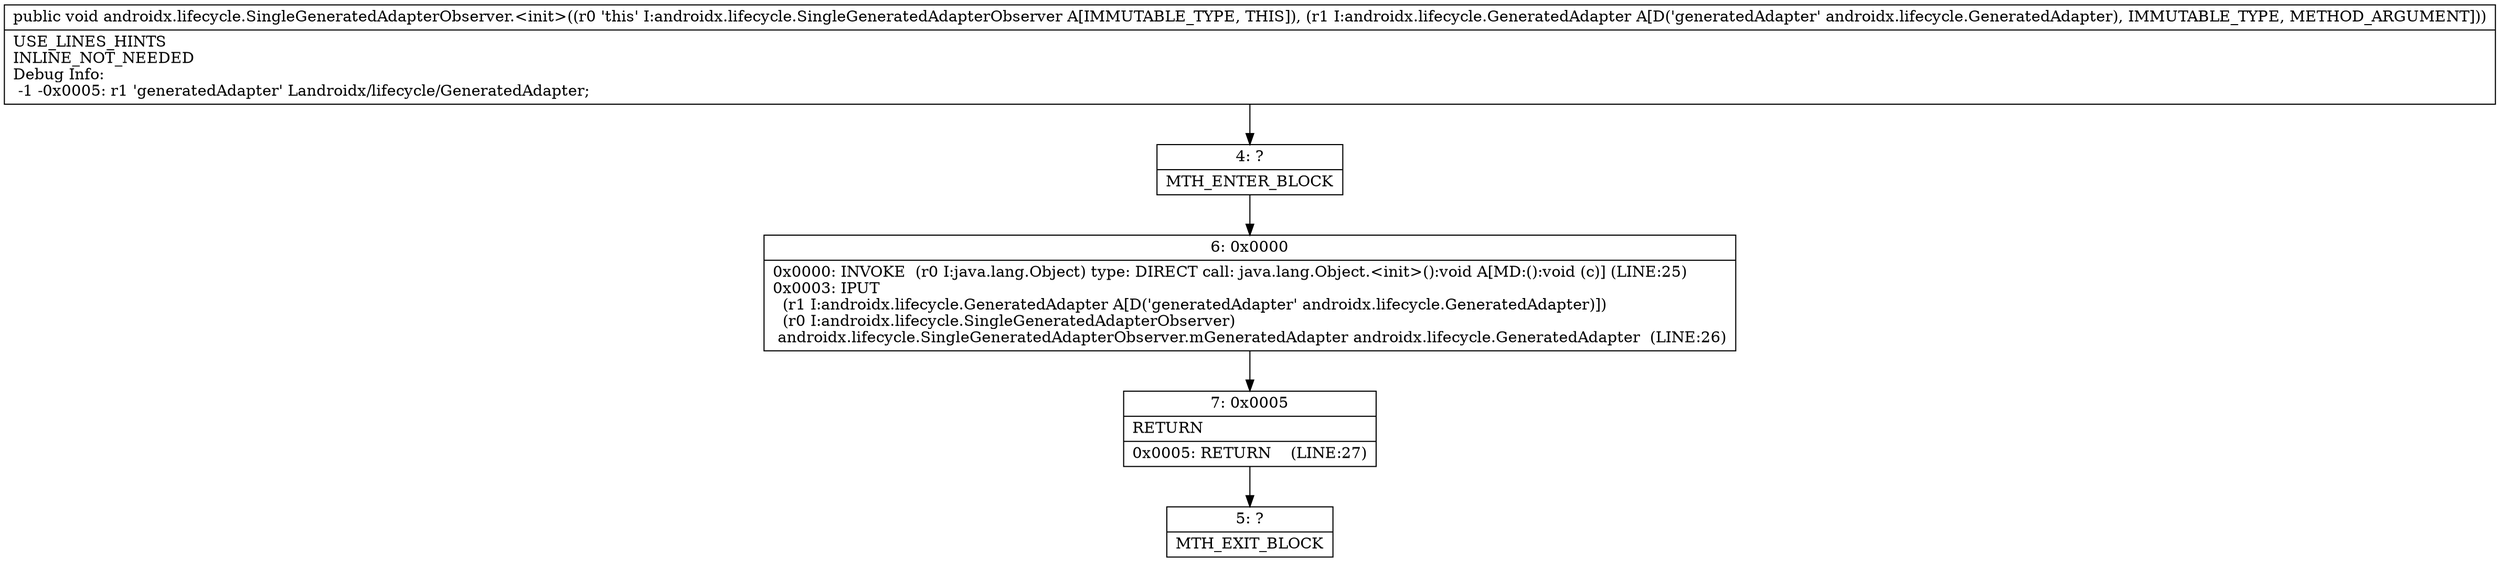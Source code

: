 digraph "CFG forandroidx.lifecycle.SingleGeneratedAdapterObserver.\<init\>(Landroidx\/lifecycle\/GeneratedAdapter;)V" {
Node_4 [shape=record,label="{4\:\ ?|MTH_ENTER_BLOCK\l}"];
Node_6 [shape=record,label="{6\:\ 0x0000|0x0000: INVOKE  (r0 I:java.lang.Object) type: DIRECT call: java.lang.Object.\<init\>():void A[MD:():void (c)] (LINE:25)\l0x0003: IPUT  \l  (r1 I:androidx.lifecycle.GeneratedAdapter A[D('generatedAdapter' androidx.lifecycle.GeneratedAdapter)])\l  (r0 I:androidx.lifecycle.SingleGeneratedAdapterObserver)\l androidx.lifecycle.SingleGeneratedAdapterObserver.mGeneratedAdapter androidx.lifecycle.GeneratedAdapter  (LINE:26)\l}"];
Node_7 [shape=record,label="{7\:\ 0x0005|RETURN\l|0x0005: RETURN    (LINE:27)\l}"];
Node_5 [shape=record,label="{5\:\ ?|MTH_EXIT_BLOCK\l}"];
MethodNode[shape=record,label="{public void androidx.lifecycle.SingleGeneratedAdapterObserver.\<init\>((r0 'this' I:androidx.lifecycle.SingleGeneratedAdapterObserver A[IMMUTABLE_TYPE, THIS]), (r1 I:androidx.lifecycle.GeneratedAdapter A[D('generatedAdapter' androidx.lifecycle.GeneratedAdapter), IMMUTABLE_TYPE, METHOD_ARGUMENT]))  | USE_LINES_HINTS\lINLINE_NOT_NEEDED\lDebug Info:\l  \-1 \-0x0005: r1 'generatedAdapter' Landroidx\/lifecycle\/GeneratedAdapter;\l}"];
MethodNode -> Node_4;Node_4 -> Node_6;
Node_6 -> Node_7;
Node_7 -> Node_5;
}

